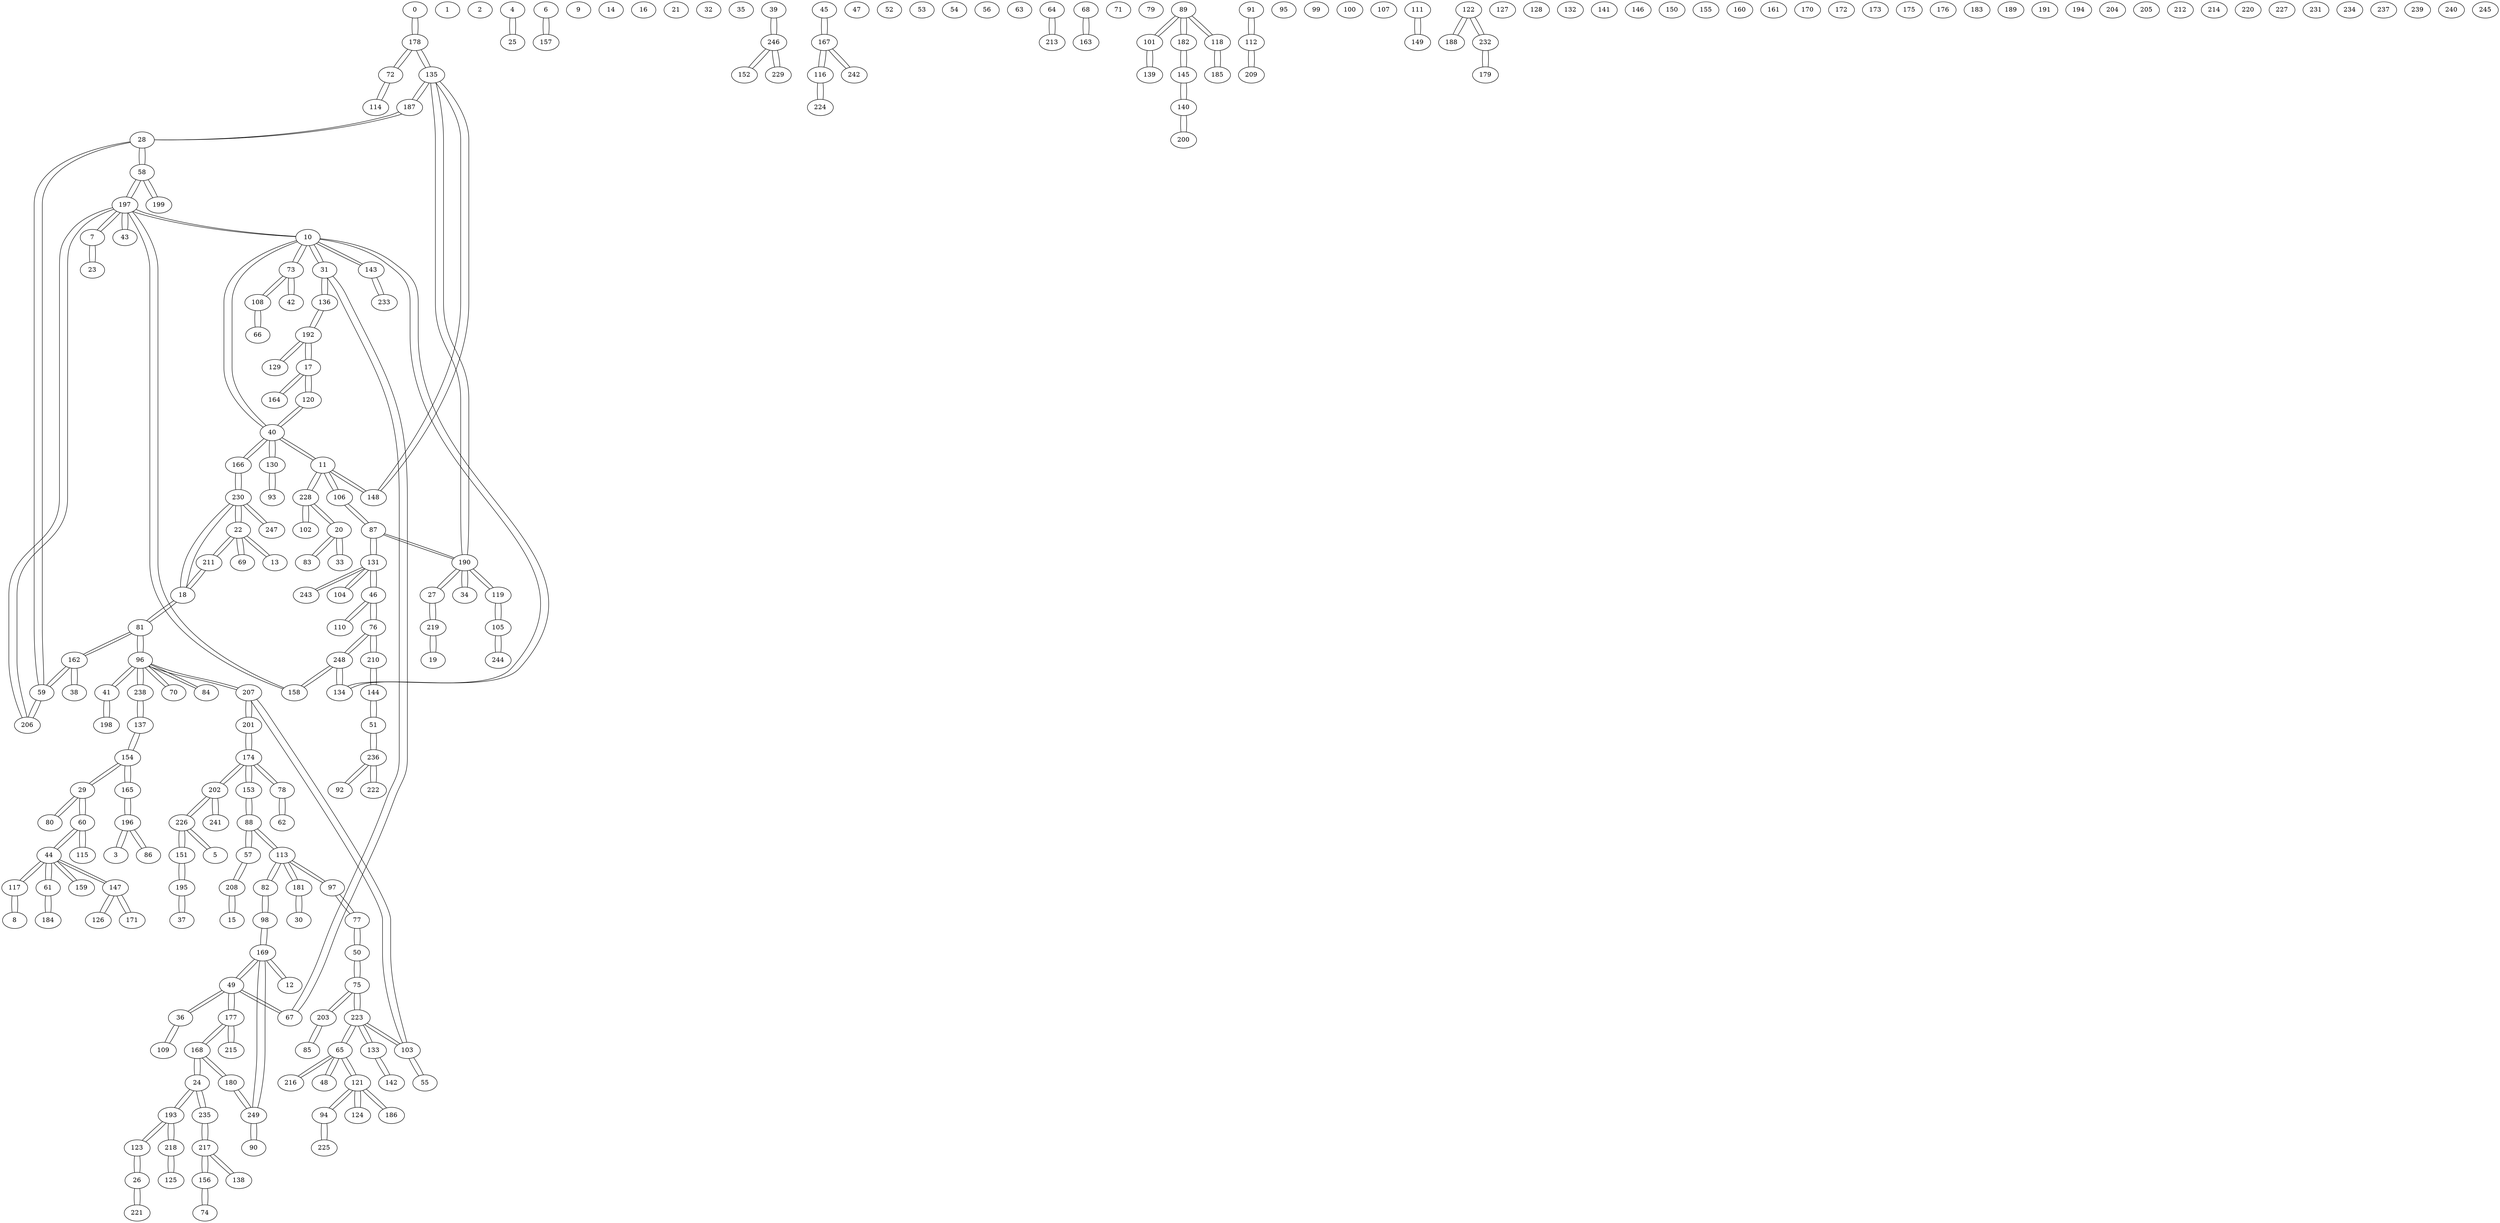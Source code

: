 graph {
0 -- 178 [ distancia=10 ]
1;
2;
3 -- 196 [ distancia=1 ]
4 -- 25 [ distancia=14 ]
5 -- 226 [ distancia=15 ]
6 -- 157 [ distancia=14 ]
7 -- 197 [ distancia=7 ]
7 -- 23 [ distancia=11 ]
8 -- 117 [ distancia=6 ]
9;
10 -- 73 [ distancia=11 ]
10 -- 134 [ distancia=7 ]
10 -- 143 [ distancia=3 ]
10 -- 40 [ distancia=15 ]
10 -- 197 [ distancia=9 ]
10 -- 31 [ distancia=8 ]
11 -- 106 [ distancia=14 ]
11 -- 40 [ distancia=6 ]
11 -- 148 [ distancia=9 ]
11 -- 228 [ distancia=4 ]
12 -- 169 [ distancia=12 ]
13 -- 22 [ distancia=7 ]
14;
15 -- 208 [ distancia=14 ]
16;
17 -- 120 [ distancia=7 ]
17 -- 164 [ distancia=5 ]
17 -- 192 [ distancia=12 ]
18 -- 230 [ distancia=3 ]
18 -- 211 [ distancia=13 ]
18 -- 81 [ distancia=3 ]
19 -- 219 [ distancia=13 ]
20 -- 228 [ distancia=14 ]
20 -- 83 [ distancia=8 ]
20 -- 33 [ distancia=9 ]
21;
22 -- 13 [ distancia=7 ]
22 -- 230 [ distancia=7 ]
22 -- 211 [ distancia=8 ]
22 -- 69 [ distancia=10 ]
23 -- 7 [ distancia=11 ]
24 -- 168 [ distancia=1 ]
24 -- 193 [ distancia=4 ]
24 -- 235 [ distancia=2 ]
25 -- 4 [ distancia=14 ]
26 -- 221 [ distancia=10 ]
26 -- 123 [ distancia=1 ]
27 -- 219 [ distancia=8 ]
27 -- 190 [ distancia=14 ]
28 -- 58 [ distancia=1 ]
28 -- 187 [ distancia=14 ]
28 -- 59 [ distancia=15 ]
29 -- 154 [ distancia=6 ]
29 -- 60 [ distancia=12 ]
29 -- 80 [ distancia=14 ]
30 -- 181 [ distancia=7 ]
31 -- 67 [ distancia=7 ]
31 -- 136 [ distancia=11 ]
31 -- 10 [ distancia=8 ]
32;
33 -- 20 [ distancia=9 ]
34 -- 190 [ distancia=5 ]
35;
36 -- 49 [ distancia=6 ]
36 -- 109 [ distancia=9 ]
37 -- 195 [ distancia=14 ]
38 -- 162 [ distancia=6 ]
39 -- 246 [ distancia=15 ]
40 -- 130 [ distancia=15 ]
40 -- 120 [ distancia=13 ]
40 -- 11 [ distancia=6 ]
40 -- 10 [ distancia=15 ]
40 -- 166 [ distancia=10 ]
41 -- 96 [ distancia=14 ]
41 -- 198 [ distancia=11 ]
42 -- 73 [ distancia=15 ]
43 -- 197 [ distancia=15 ]
44 -- 61 [ distancia=14 ]
44 -- 159 [ distancia=2 ]
44 -- 147 [ distancia=5 ]
44 -- 60 [ distancia=7 ]
44 -- 117 [ distancia=1 ]
45 -- 167 [ distancia=1 ]
46 -- 131 [ distancia=11 ]
46 -- 76 [ distancia=10 ]
46 -- 110 [ distancia=3 ]
47;
48 -- 65 [ distancia=13 ]
49 -- 36 [ distancia=6 ]
49 -- 67 [ distancia=12 ]
49 -- 177 [ distancia=13 ]
49 -- 169 [ distancia=1 ]
50 -- 75 [ distancia=15 ]
50 -- 77 [ distancia=10 ]
51 -- 144 [ distancia=9 ]
51 -- 236 [ distancia=3 ]
52;
53;
54;
55 -- 103 [ distancia=11 ]
56;
57 -- 208 [ distancia=11 ]
57 -- 88 [ distancia=15 ]
58 -- 199 [ distancia=11 ]
58 -- 28 [ distancia=1 ]
58 -- 197 [ distancia=8 ]
59 -- 206 [ distancia=9 ]
59 -- 162 [ distancia=2 ]
59 -- 28 [ distancia=15 ]
60 -- 115 [ distancia=8 ]
60 -- 29 [ distancia=12 ]
60 -- 44 [ distancia=7 ]
61 -- 44 [ distancia=14 ]
61 -- 184 [ distancia=15 ]
62 -- 78 [ distancia=15 ]
63;
64 -- 213 [ distancia=1 ]
65 -- 121 [ distancia=15 ]
65 -- 223 [ distancia=5 ]
65 -- 48 [ distancia=13 ]
65 -- 216 [ distancia=1 ]
66 -- 108 [ distancia=9 ]
67 -- 49 [ distancia=12 ]
67 -- 31 [ distancia=7 ]
68 -- 163 [ distancia=12 ]
69 -- 22 [ distancia=10 ]
70 -- 96 [ distancia=8 ]
71;
72 -- 114 [ distancia=10 ]
72 -- 178 [ distancia=4 ]
73 -- 10 [ distancia=11 ]
73 -- 108 [ distancia=1 ]
73 -- 42 [ distancia=15 ]
74 -- 156 [ distancia=9 ]
75 -- 223 [ distancia=15 ]
75 -- 50 [ distancia=15 ]
75 -- 203 [ distancia=12 ]
76 -- 248 [ distancia=6 ]
76 -- 46 [ distancia=10 ]
76 -- 210 [ distancia=3 ]
77 -- 97 [ distancia=9 ]
77 -- 50 [ distancia=10 ]
78 -- 174 [ distancia=11 ]
78 -- 62 [ distancia=15 ]
79;
80 -- 29 [ distancia=14 ]
81 -- 162 [ distancia=7 ]
81 -- 96 [ distancia=5 ]
81 -- 18 [ distancia=3 ]
82 -- 113 [ distancia=14 ]
82 -- 98 [ distancia=9 ]
83 -- 20 [ distancia=8 ]
84 -- 96 [ distancia=14 ]
85 -- 203 [ distancia=5 ]
86 -- 196 [ distancia=9 ]
87 -- 106 [ distancia=5 ]
87 -- 131 [ distancia=6 ]
87 -- 190 [ distancia=14 ]
88 -- 153 [ distancia=14 ]
88 -- 113 [ distancia=1 ]
88 -- 57 [ distancia=15 ]
89 -- 101 [ distancia=13 ]
89 -- 182 [ distancia=9 ]
89 -- 118 [ distancia=11 ]
90 -- 249 [ distancia=2 ]
91 -- 112 [ distancia=10 ]
92 -- 236 [ distancia=11 ]
93 -- 130 [ distancia=11 ]
94 -- 225 [ distancia=8 ]
94 -- 121 [ distancia=12 ]
95;
96 -- 84 [ distancia=14 ]
96 -- 70 [ distancia=8 ]
96 -- 207 [ distancia=12 ]
96 -- 41 [ distancia=14 ]
96 -- 238 [ distancia=10 ]
96 -- 81 [ distancia=5 ]
97 -- 113 [ distancia=8 ]
97 -- 77 [ distancia=9 ]
98 -- 169 [ distancia=1 ]
98 -- 82 [ distancia=9 ]
99;
100;
101 -- 89 [ distancia=13 ]
101 -- 139 [ distancia=10 ]
102 -- 228 [ distancia=6 ]
103 -- 207 [ distancia=11 ]
103 -- 55 [ distancia=11 ]
103 -- 223 [ distancia=14 ]
104 -- 131 [ distancia=9 ]
105 -- 244 [ distancia=13 ]
105 -- 119 [ distancia=11 ]
106 -- 11 [ distancia=14 ]
106 -- 87 [ distancia=5 ]
107;
108 -- 66 [ distancia=9 ]
108 -- 73 [ distancia=1 ]
109 -- 36 [ distancia=9 ]
110 -- 46 [ distancia=3 ]
111 -- 149 [ distancia=14 ]
112 -- 209 [ distancia=15 ]
112 -- 91 [ distancia=10 ]
113 -- 82 [ distancia=14 ]
113 -- 88 [ distancia=1 ]
113 -- 181 [ distancia=6 ]
113 -- 97 [ distancia=8 ]
114 -- 72 [ distancia=10 ]
115 -- 60 [ distancia=8 ]
116 -- 224 [ distancia=13 ]
116 -- 167 [ distancia=9 ]
117 -- 8 [ distancia=6 ]
117 -- 44 [ distancia=1 ]
118 -- 89 [ distancia=11 ]
118 -- 185 [ distancia=4 ]
119 -- 190 [ distancia=2 ]
119 -- 105 [ distancia=11 ]
120 -- 40 [ distancia=13 ]
120 -- 17 [ distancia=7 ]
121 -- 65 [ distancia=15 ]
121 -- 124 [ distancia=11 ]
121 -- 186 [ distancia=13 ]
121 -- 94 [ distancia=12 ]
122 -- 188 [ distancia=7 ]
122 -- 232 [ distancia=2 ]
123 -- 193 [ distancia=7 ]
123 -- 26 [ distancia=1 ]
124 -- 121 [ distancia=11 ]
125 -- 218 [ distancia=3 ]
126 -- 147 [ distancia=11 ]
127;
128;
129 -- 192 [ distancia=4 ]
130 -- 93 [ distancia=11 ]
130 -- 40 [ distancia=15 ]
131 -- 87 [ distancia=6 ]
131 -- 104 [ distancia=9 ]
131 -- 46 [ distancia=11 ]
131 -- 243 [ distancia=8 ]
132;
133 -- 142 [ distancia=1 ]
133 -- 223 [ distancia=3 ]
134 -- 10 [ distancia=7 ]
134 -- 248 [ distancia=1 ]
135 -- 148 [ distancia=6 ]
135 -- 178 [ distancia=13 ]
135 -- 187 [ distancia=8 ]
135 -- 190 [ distancia=11 ]
136 -- 192 [ distancia=2 ]
136 -- 31 [ distancia=11 ]
137 -- 154 [ distancia=12 ]
137 -- 238 [ distancia=10 ]
138 -- 217 [ distancia=1 ]
139 -- 101 [ distancia=10 ]
140 -- 200 [ distancia=10 ]
140 -- 145 [ distancia=7 ]
141;
142 -- 133 [ distancia=1 ]
143 -- 233 [ distancia=6 ]
143 -- 10 [ distancia=3 ]
144 -- 51 [ distancia=9 ]
144 -- 210 [ distancia=9 ]
145 -- 140 [ distancia=7 ]
145 -- 182 [ distancia=4 ]
146;
147 -- 44 [ distancia=5 ]
147 -- 171 [ distancia=11 ]
147 -- 126 [ distancia=11 ]
148 -- 135 [ distancia=6 ]
148 -- 11 [ distancia=9 ]
149 -- 111 [ distancia=14 ]
150;
151 -- 195 [ distancia=2 ]
151 -- 226 [ distancia=10 ]
152 -- 246 [ distancia=3 ]
153 -- 88 [ distancia=14 ]
153 -- 174 [ distancia=12 ]
154 -- 165 [ distancia=14 ]
154 -- 137 [ distancia=12 ]
154 -- 29 [ distancia=6 ]
155;
156 -- 217 [ distancia=3 ]
156 -- 74 [ distancia=9 ]
157 -- 6 [ distancia=14 ]
158 -- 197 [ distancia=1 ]
158 -- 248 [ distancia=13 ]
159 -- 44 [ distancia=2 ]
160;
161;
162 -- 81 [ distancia=7 ]
162 -- 38 [ distancia=6 ]
162 -- 59 [ distancia=2 ]
163 -- 68 [ distancia=12 ]
164 -- 17 [ distancia=5 ]
165 -- 154 [ distancia=14 ]
165 -- 196 [ distancia=13 ]
166 -- 230 [ distancia=6 ]
166 -- 40 [ distancia=10 ]
167 -- 242 [ distancia=5 ]
167 -- 116 [ distancia=9 ]
167 -- 45 [ distancia=1 ]
168 -- 180 [ distancia=2 ]
168 -- 177 [ distancia=15 ]
168 -- 24 [ distancia=1 ]
169 -- 98 [ distancia=1 ]
169 -- 12 [ distancia=12 ]
169 -- 249 [ distancia=15 ]
169 -- 49 [ distancia=1 ]
170;
171 -- 147 [ distancia=11 ]
172;
173;
174 -- 78 [ distancia=11 ]
174 -- 201 [ distancia=6 ]
174 -- 202 [ distancia=14 ]
174 -- 153 [ distancia=12 ]
175;
176;
177 -- 168 [ distancia=15 ]
177 -- 49 [ distancia=13 ]
177 -- 215 [ distancia=4 ]
178 -- 0 [ distancia=10 ]
178 -- 135 [ distancia=13 ]
178 -- 72 [ distancia=4 ]
179 -- 232 [ distancia=5 ]
180 -- 168 [ distancia=2 ]
180 -- 249 [ distancia=15 ]
181 -- 30 [ distancia=7 ]
181 -- 113 [ distancia=6 ]
182 -- 145 [ distancia=4 ]
182 -- 89 [ distancia=9 ]
183;
184 -- 61 [ distancia=15 ]
185 -- 118 [ distancia=4 ]
186 -- 121 [ distancia=13 ]
187 -- 28 [ distancia=14 ]
187 -- 135 [ distancia=8 ]
188 -- 122 [ distancia=7 ]
189;
190 -- 27 [ distancia=14 ]
190 -- 87 [ distancia=14 ]
190 -- 34 [ distancia=5 ]
190 -- 119 [ distancia=2 ]
190 -- 135 [ distancia=11 ]
191;
192 -- 136 [ distancia=2 ]
192 -- 129 [ distancia=4 ]
192 -- 17 [ distancia=12 ]
193 -- 123 [ distancia=7 ]
193 -- 218 [ distancia=8 ]
193 -- 24 [ distancia=4 ]
194;
195 -- 151 [ distancia=2 ]
195 -- 37 [ distancia=14 ]
196 -- 165 [ distancia=13 ]
196 -- 3 [ distancia=1 ]
196 -- 86 [ distancia=9 ]
197 -- 158 [ distancia=1 ]
197 -- 7 [ distancia=7 ]
197 -- 43 [ distancia=15 ]
197 -- 10 [ distancia=9 ]
197 -- 206 [ distancia=7 ]
197 -- 58 [ distancia=8 ]
198 -- 41 [ distancia=11 ]
199 -- 58 [ distancia=11 ]
200 -- 140 [ distancia=10 ]
201 -- 174 [ distancia=6 ]
201 -- 207 [ distancia=8 ]
202 -- 226 [ distancia=9 ]
202 -- 174 [ distancia=14 ]
202 -- 241 [ distancia=8 ]
203 -- 85 [ distancia=5 ]
203 -- 75 [ distancia=12 ]
204;
205;
206 -- 59 [ distancia=9 ]
206 -- 197 [ distancia=7 ]
207 -- 103 [ distancia=11 ]
207 -- 96 [ distancia=12 ]
207 -- 201 [ distancia=8 ]
208 -- 15 [ distancia=14 ]
208 -- 57 [ distancia=11 ]
209 -- 112 [ distancia=15 ]
210 -- 76 [ distancia=3 ]
210 -- 144 [ distancia=9 ]
211 -- 22 [ distancia=8 ]
211 -- 18 [ distancia=13 ]
212;
213 -- 64 [ distancia=1 ]
214;
215 -- 177 [ distancia=4 ]
216 -- 65 [ distancia=1 ]
217 -- 235 [ distancia=2 ]
217 -- 156 [ distancia=3 ]
217 -- 138 [ distancia=1 ]
218 -- 193 [ distancia=8 ]
218 -- 125 [ distancia=3 ]
219 -- 27 [ distancia=8 ]
219 -- 19 [ distancia=13 ]
220;
221 -- 26 [ distancia=10 ]
222 -- 236 [ distancia=7 ]
223 -- 65 [ distancia=5 ]
223 -- 75 [ distancia=15 ]
223 -- 103 [ distancia=14 ]
223 -- 133 [ distancia=3 ]
224 -- 116 [ distancia=13 ]
225 -- 94 [ distancia=8 ]
226 -- 151 [ distancia=10 ]
226 -- 202 [ distancia=9 ]
226 -- 5 [ distancia=15 ]
227;
228 -- 102 [ distancia=6 ]
228 -- 20 [ distancia=14 ]
228 -- 11 [ distancia=4 ]
229 -- 246 [ distancia=1 ]
230 -- 18 [ distancia=3 ]
230 -- 22 [ distancia=7 ]
230 -- 166 [ distancia=6 ]
230 -- 247 [ distancia=8 ]
231;
232 -- 122 [ distancia=2 ]
232 -- 179 [ distancia=5 ]
233 -- 143 [ distancia=6 ]
234;
235 -- 217 [ distancia=2 ]
235 -- 24 [ distancia=2 ]
236 -- 92 [ distancia=11 ]
236 -- 222 [ distancia=7 ]
236 -- 51 [ distancia=3 ]
237;
238 -- 137 [ distancia=10 ]
238 -- 96 [ distancia=10 ]
239;
240;
241 -- 202 [ distancia=8 ]
242 -- 167 [ distancia=5 ]
243 -- 131 [ distancia=8 ]
244 -- 105 [ distancia=13 ]
245;
246 -- 229 [ distancia=1 ]
246 -- 39 [ distancia=15 ]
246 -- 152 [ distancia=3 ]
247 -- 230 [ distancia=8 ]
248 -- 76 [ distancia=6 ]
248 -- 134 [ distancia=1 ]
248 -- 158 [ distancia=13 ]
249 -- 169 [ distancia=15 ]
249 -- 180 [ distancia=15 ]
249 -- 90 [ distancia=2 ]
}
